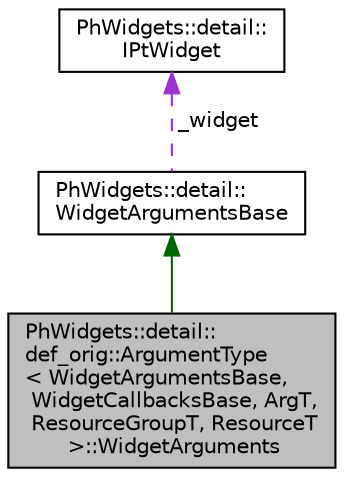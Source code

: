 digraph "PhWidgets::detail::def_orig::ArgumentType&lt; WidgetArgumentsBase, WidgetCallbacksBase, ArgT, ResourceGroupT, ResourceT &gt;::WidgetArguments"
{
  edge [fontname="Helvetica",fontsize="10",labelfontname="Helvetica",labelfontsize="10"];
  node [fontname="Helvetica",fontsize="10",shape=record];
  Node2 [label="PhWidgets::detail::\ldef_orig::ArgumentType\l\< WidgetArgumentsBase,\l WidgetCallbacksBase, ArgT,\l ResourceGroupT, ResourceT\l \>::WidgetArguments",height=0.2,width=0.4,color="black", fillcolor="grey75", style="filled", fontcolor="black"];
  Node3 -> Node2 [dir="back",color="darkgreen",fontsize="10",style="solid",fontname="Helvetica"];
  Node3 [label="PhWidgets::detail::\lWidgetArgumentsBase",height=0.2,width=0.4,color="black", fillcolor="white", style="filled",URL="$struct_ph_widgets_1_1detail_1_1_widget_arguments_base.html"];
  Node4 -> Node3 [dir="back",color="darkorchid3",fontsize="10",style="dashed",label=" _widget" ,fontname="Helvetica"];
  Node4 [label="PhWidgets::detail::\lIPtWidget",height=0.2,width=0.4,color="black", fillcolor="white", style="filled",URL="$class_ph_widgets_1_1detail_1_1_i_pt_widget.html"];
}
